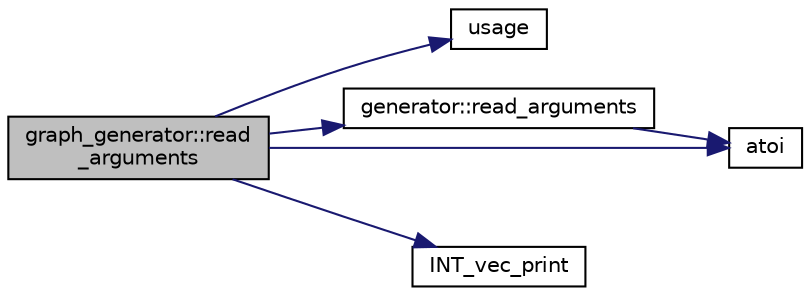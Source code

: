 digraph "graph_generator::read_arguments"
{
  edge [fontname="Helvetica",fontsize="10",labelfontname="Helvetica",labelfontsize="10"];
  node [fontname="Helvetica",fontsize="10",shape=record];
  rankdir="LR";
  Node640 [label="graph_generator::read\l_arguments",height=0.2,width=0.4,color="black", fillcolor="grey75", style="filled", fontcolor="black"];
  Node640 -> Node641 [color="midnightblue",fontsize="10",style="solid",fontname="Helvetica"];
  Node641 [label="usage",height=0.2,width=0.4,color="black", fillcolor="white", style="filled",URL="$de/d2d/graph_2graph_8_c.html#a4f6af65d82bb5ceda6c2bdbee492b8f8"];
  Node640 -> Node642 [color="midnightblue",fontsize="10",style="solid",fontname="Helvetica"];
  Node642 [label="generator::read_arguments",height=0.2,width=0.4,color="black", fillcolor="white", style="filled",URL="$d7/d73/classgenerator.html#a4eab346c8d3b5de5bb83578bfb4a15c5"];
  Node642 -> Node643 [color="midnightblue",fontsize="10",style="solid",fontname="Helvetica"];
  Node643 [label="atoi",height=0.2,width=0.4,color="black", fillcolor="white", style="filled",URL="$d9/d60/discreta_8h.html#ad0ac71cbcb495289e474437d6b7d7fac"];
  Node640 -> Node643 [color="midnightblue",fontsize="10",style="solid",fontname="Helvetica"];
  Node640 -> Node644 [color="midnightblue",fontsize="10",style="solid",fontname="Helvetica"];
  Node644 [label="INT_vec_print",height=0.2,width=0.4,color="black", fillcolor="white", style="filled",URL="$df/dbf/sajeeb_8_c.html#a79a5901af0b47dd0d694109543c027fe"];
}
